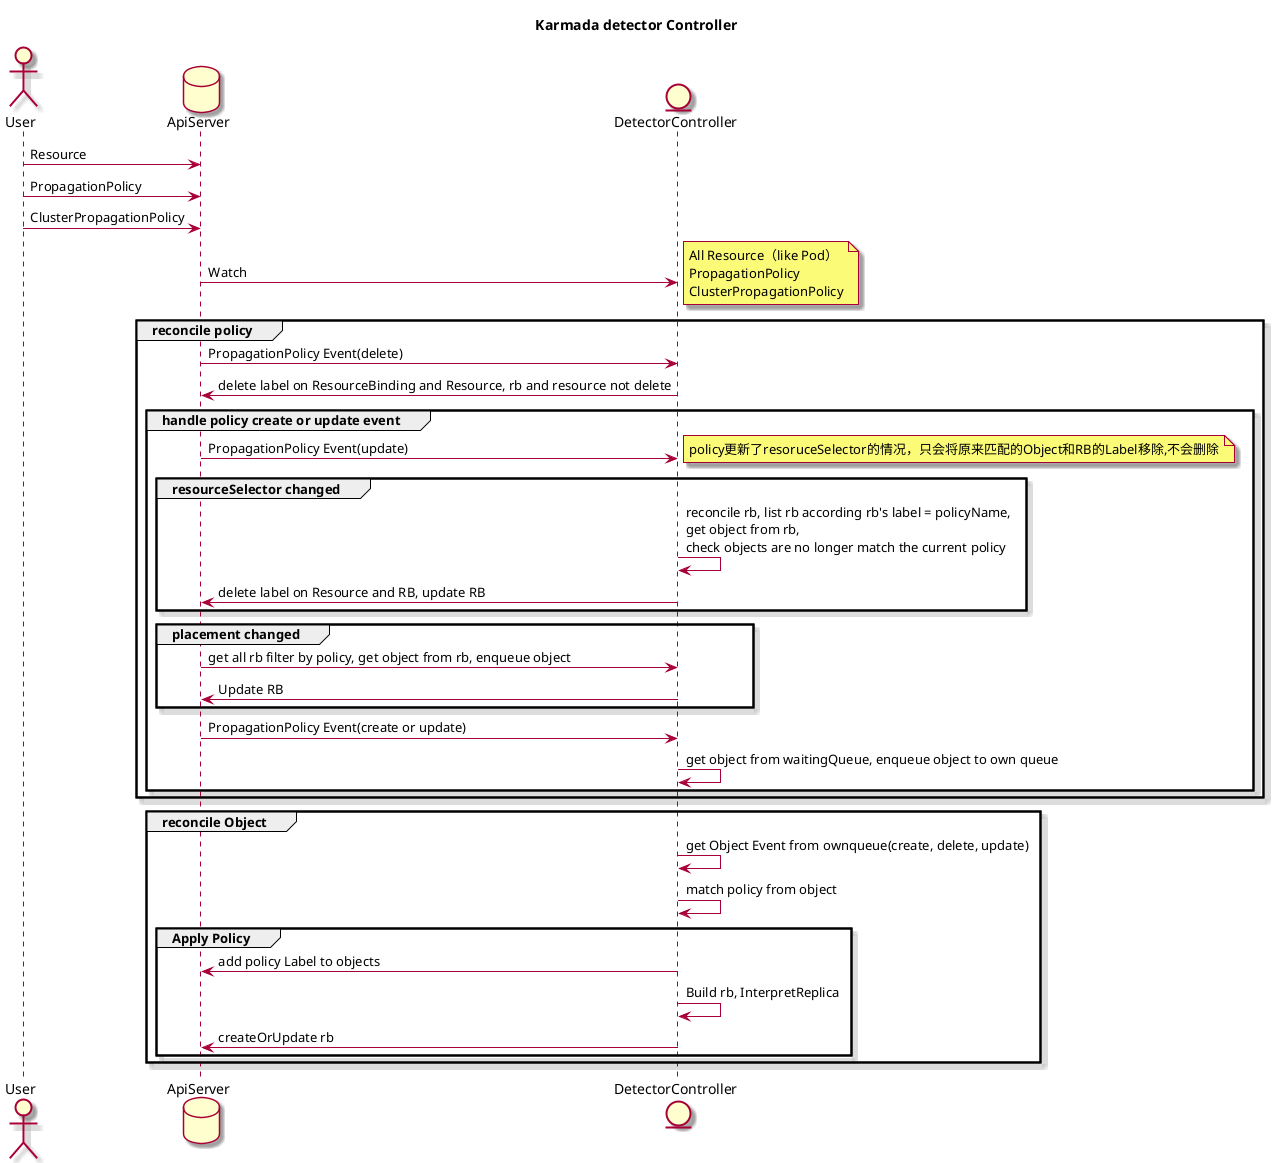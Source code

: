 @startuml

skin rose

title "Karmada detector Controller"



actor User
database "ApiServer" as ApiServer
entity "DetectorController" as dc



User -> ApiServer : Resource
User -> ApiServer : PropagationPolicy
User -> ApiServer : ClusterPropagationPolicy
ApiServer -> dc : Watch

note right
All Resource（like Pod）
PropagationPolicy
ClusterPropagationPolicy
end note

group reconcile policy
    ApiServer -> dc: PropagationPolicy Event(delete)
    dc -> ApiServer: delete label on ResourceBinding and Resource, rb and resource not delete


group handle policy create or update event
    ApiServer -> dc: PropagationPolicy Event(update)
    note right
        policy更新了resoruceSelector的情况，只会将原来匹配的Object和RB的Label移除,不会删除
    end note
    group resourceSelector changed
        dc -> dc: reconcile rb, list rb according rb's label = policyName, \nget object from rb,\ncheck objects are no longer match the current policy
        dc -> ApiServer: delete label on Resource and RB, update RB
    end
    
    group placement changed
        ApiServer -> dc: get all rb filter by policy, get object from rb, enqueue object
        dc -> ApiServer: Update RB
    end


    ApiServer -> dc: PropagationPolicy Event(create or update)
    dc -> dc: get object from waitingQueue, enqueue object to own queue
end

end
group reconcile Object
    dc -> dc: get Object Event from ownqueue(create, delete, update)
    dc -> dc: match policy from object 

    group Apply Policy
        dc -> ApiServer: add policy Label to objects 
        dc -> dc : Build rb, InterpretReplica
        dc -> ApiServer: createOrUpdate rb
    end 
end


@enduml

